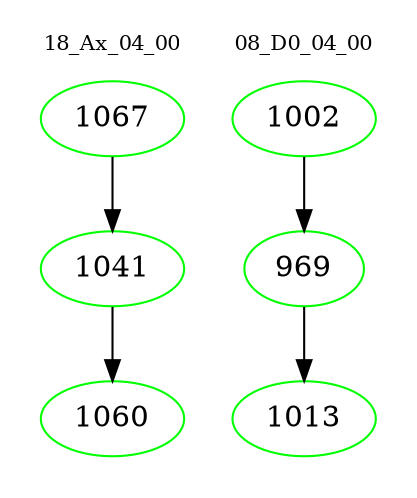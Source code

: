 digraph{
subgraph cluster_0 {
color = white
label = "18_Ax_04_00";
fontsize=10;
T0_1067 [label="1067", color="green"]
T0_1067 -> T0_1041 [color="black"]
T0_1041 [label="1041", color="green"]
T0_1041 -> T0_1060 [color="black"]
T0_1060 [label="1060", color="green"]
}
subgraph cluster_1 {
color = white
label = "08_D0_04_00";
fontsize=10;
T1_1002 [label="1002", color="green"]
T1_1002 -> T1_969 [color="black"]
T1_969 [label="969", color="green"]
T1_969 -> T1_1013 [color="black"]
T1_1013 [label="1013", color="green"]
}
}
